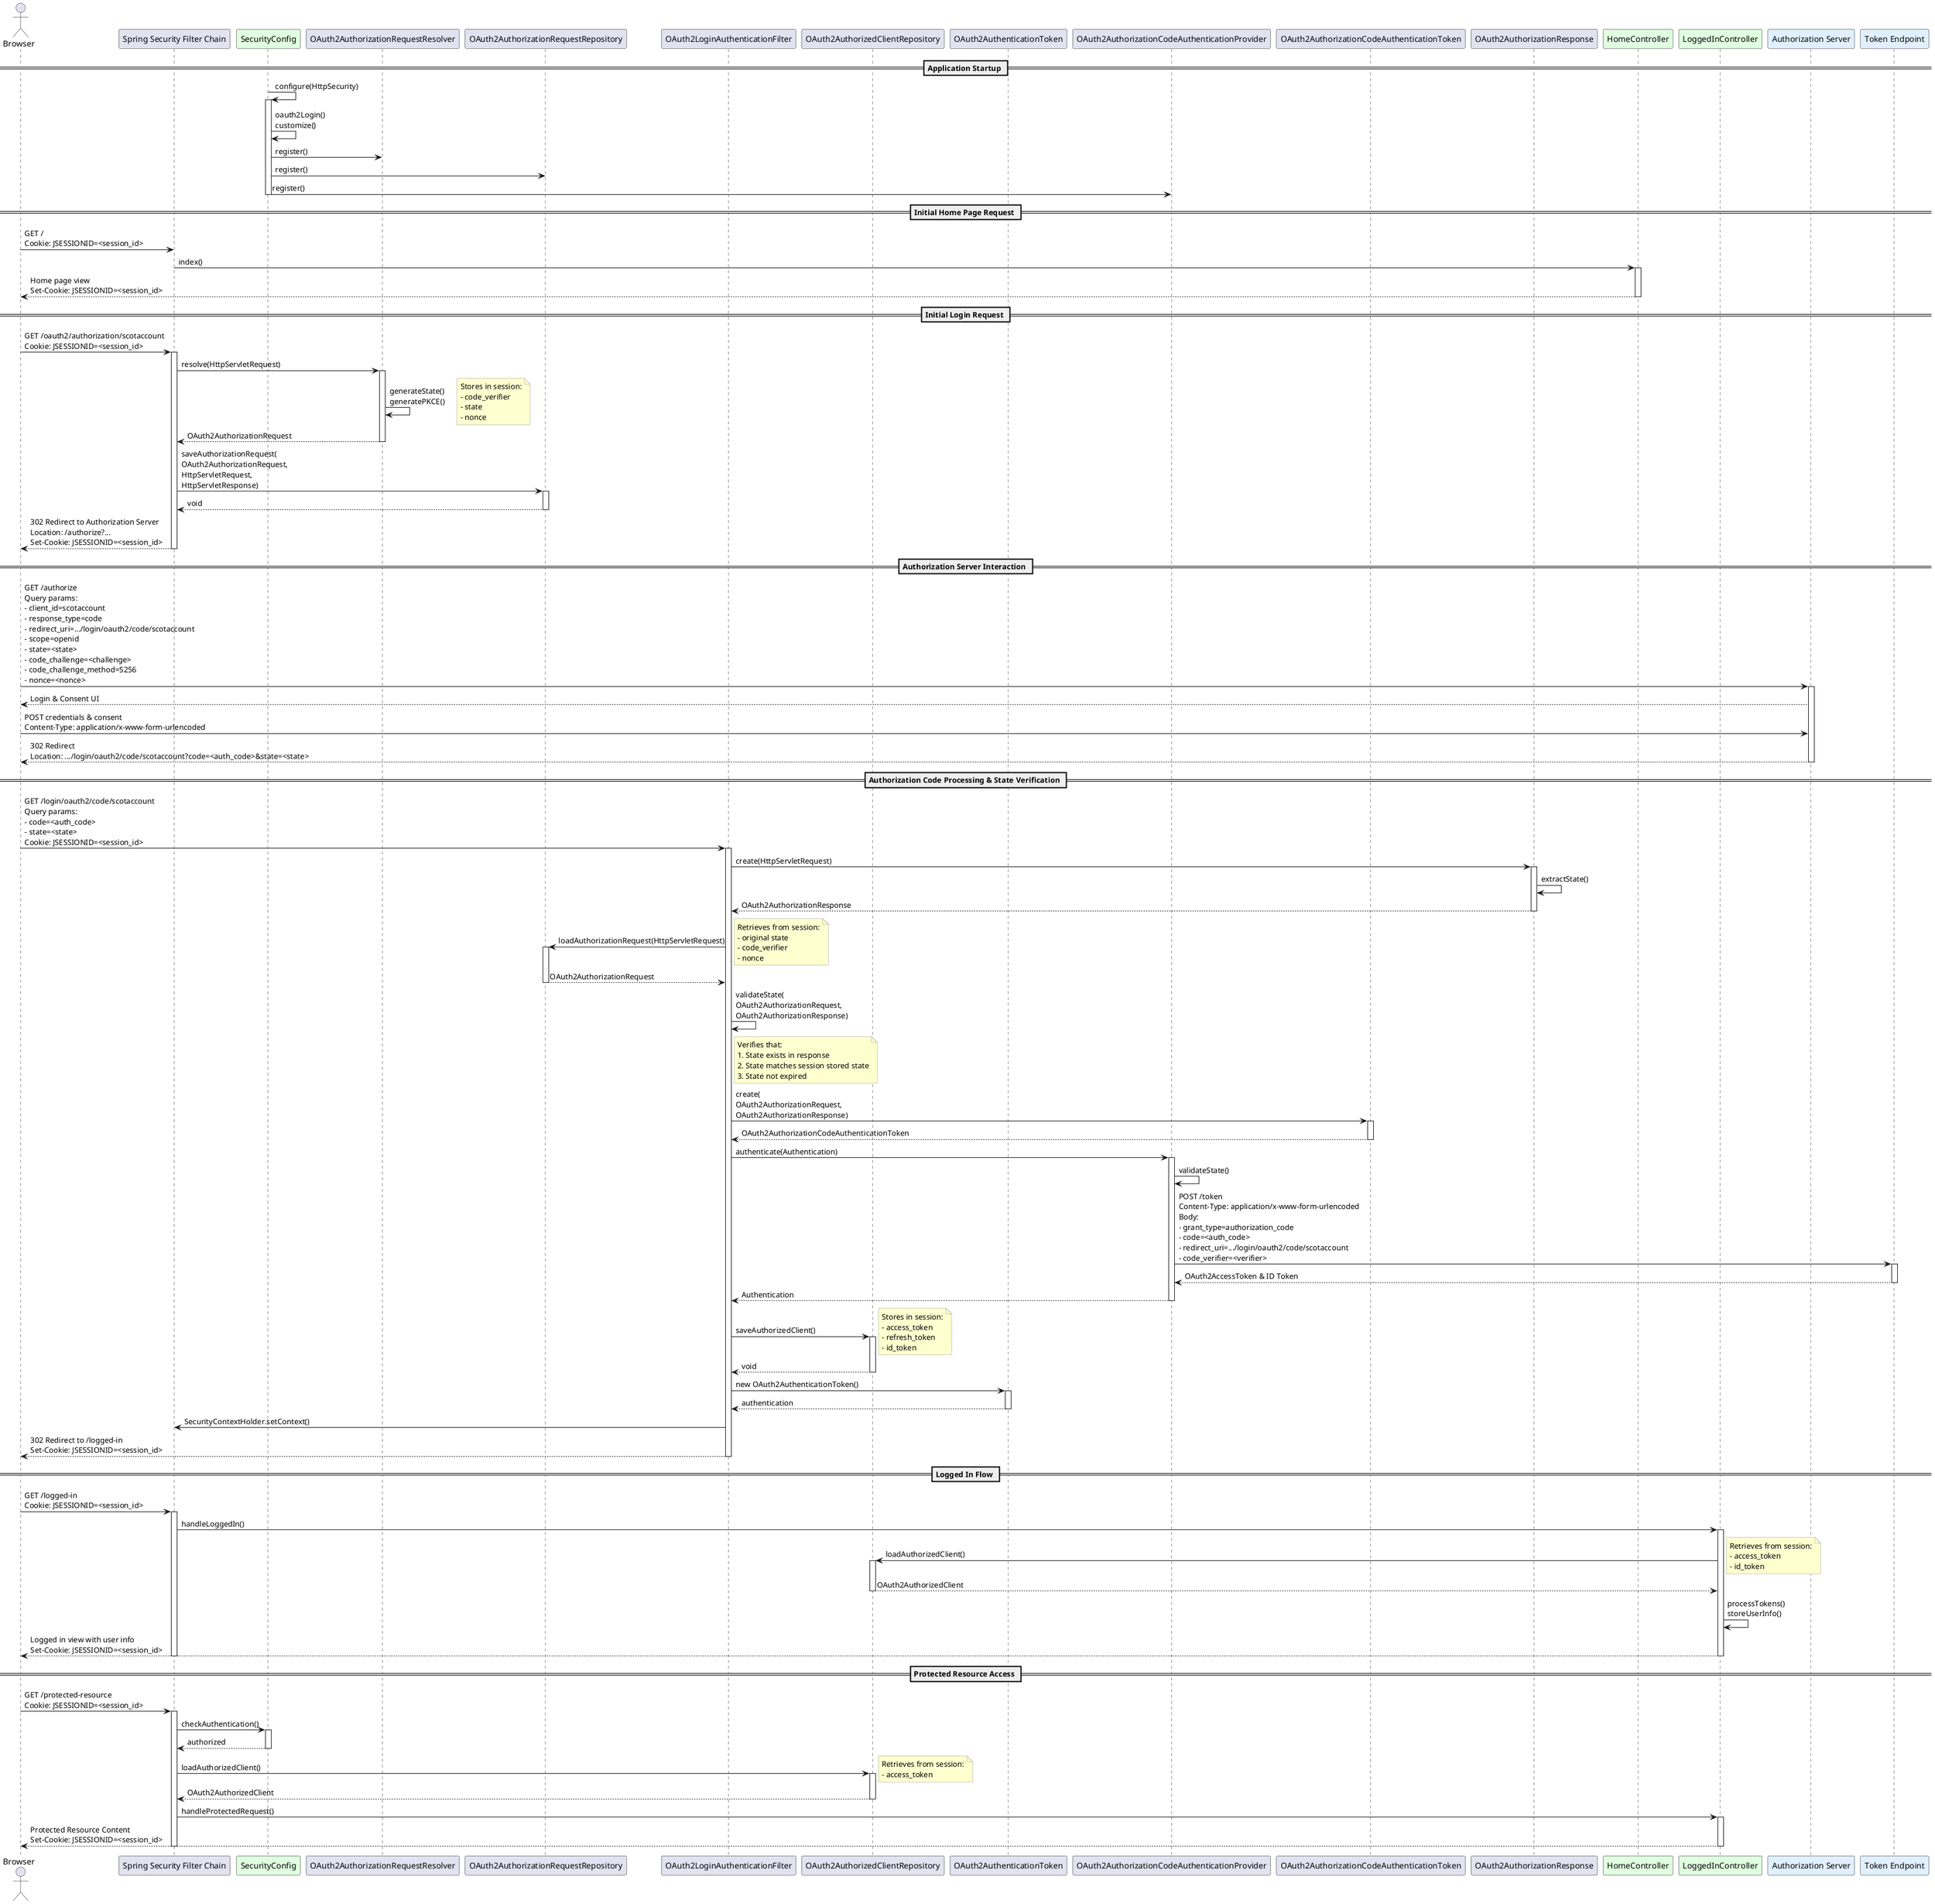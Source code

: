@startuml Spring Application Flow

skinparam noteBackgroundColor #FEFECE
skinparam noteBorderColor #999999

actor "Browser" as browser
participant "Spring Security Filter Chain" as securityFilter
participant "SecurityConfig" as secConfig #E0FFE0
participant "OAuth2AuthorizationRequestResolver" as requestResolver
participant "OAuth2AuthorizationRequestRepository" as requestRepo
participant "OAuth2LoginAuthenticationFilter" as loginFilter
participant "OAuth2AuthorizedClientRepository" as clientRepo
participant "OAuth2AuthenticationToken" as authToken
participant "OAuth2AuthorizationCodeAuthenticationProvider" as authProvider
participant "OAuth2AuthorizationCodeAuthenticationToken" as codeAuthToken
participant "OAuth2AuthorizationResponse" as authResponse
participant "HomeController" as homeCtrl #E0FFE0
participant "LoggedInController" as loggedInCtrl #E0FFE0
participant "Authorization Server" as authServer #E0F0FF
participant "Token Endpoint" as tokenEndpoint #E0F0FF

== Application Startup ==
secConfig -> secConfig: configure(HttpSecurity)
activate secConfig
secConfig -> secConfig: oauth2Login()\ncustomize()
secConfig -> requestResolver: register()
secConfig -> requestRepo: register()
secConfig -> authProvider: register()
deactivate secConfig

== Initial Home Page Request ==
browser -> securityFilter: GET /\nCookie: JSESSIONID=<session_id>
securityFilter -> homeCtrl: index()
activate homeCtrl
homeCtrl --> browser: Home page view\nSet-Cookie: JSESSIONID=<session_id>
deactivate homeCtrl

== Initial Login Request ==
browser -> securityFilter: GET /oauth2/authorization/scotaccount\nCookie: JSESSIONID=<session_id>
activate securityFilter

securityFilter -> requestResolver: resolve(HttpServletRequest)
activate requestResolver
requestResolver -> requestResolver: generateState()\ngeneratePKCE()
note right
  Stores in session:
  - code_verifier
  - state
  - nonce
end note
requestResolver --> securityFilter: OAuth2AuthorizationRequest
deactivate requestResolver

securityFilter -> requestRepo: saveAuthorizationRequest(\nOAuth2AuthorizationRequest, \nHttpServletRequest, \nHttpServletResponse)
activate requestRepo
requestRepo --> securityFilter: void
deactivate requestRepo

securityFilter --> browser: 302 Redirect to Authorization Server\nLocation: /authorize?...\nSet-Cookie: JSESSIONID=<session_id>
deactivate securityFilter

== Authorization Server Interaction ==
browser -> authServer: GET /authorize\nQuery params:\n- client_id=scotaccount\n- response_type=code\n- redirect_uri=.../login/oauth2/code/scotaccount\n- scope=openid\n- state=<state>\n- code_challenge=<challenge>\n- code_challenge_method=S256\n- nonce=<nonce>
activate authServer
authServer --> browser: Login & Consent UI
browser -> authServer: POST credentials & consent\nContent-Type: application/x-www-form-urlencoded
authServer --> browser: 302 Redirect\nLocation: .../login/oauth2/code/scotaccount?code=<auth_code>&state=<state>
deactivate authServer

== Authorization Code Processing & State Verification ==
browser -> loginFilter: GET /login/oauth2/code/scotaccount\nQuery params:\n- code=<auth_code>\n- state=<state>\nCookie: JSESSIONID=<session_id>
activate loginFilter

loginFilter -> authResponse: create(HttpServletRequest)
activate authResponse
authResponse -> authResponse: extractState()
authResponse --> loginFilter: OAuth2AuthorizationResponse
deactivate authResponse

loginFilter -> requestRepo: loadAuthorizationRequest(HttpServletRequest)
activate requestRepo
note right
  Retrieves from session:
  - original state
  - code_verifier
  - nonce
end note
requestRepo --> loginFilter: OAuth2AuthorizationRequest
deactivate requestRepo

loginFilter -> loginFilter: validateState(\nOAuth2AuthorizationRequest,\nOAuth2AuthorizationResponse)
note right of loginFilter
  Verifies that:
  1. State exists in response
  2. State matches session stored state
  3. State not expired
end note

loginFilter -> codeAuthToken: create(\nOAuth2AuthorizationRequest,\nOAuth2AuthorizationResponse)
activate codeAuthToken
codeAuthToken --> loginFilter: OAuth2AuthorizationCodeAuthenticationToken
deactivate codeAuthToken

loginFilter -> authProvider: authenticate(Authentication)
activate authProvider
authProvider -> authProvider: validateState()
authProvider -> tokenEndpoint: POST /token\nContent-Type: application/x-www-form-urlencoded\nBody:\n- grant_type=authorization_code\n- code=<auth_code>\n- redirect_uri=.../login/oauth2/code/scotaccount\n- code_verifier=<verifier>
activate tokenEndpoint
tokenEndpoint --> authProvider: OAuth2AccessToken & ID Token
deactivate tokenEndpoint
authProvider --> loginFilter: Authentication
deactivate authProvider

loginFilter -> clientRepo: saveAuthorizedClient()
activate clientRepo
note right
  Stores in session:
  - access_token
  - refresh_token
  - id_token
end note
clientRepo --> loginFilter: void
deactivate clientRepo

loginFilter -> authToken: new OAuth2AuthenticationToken()
activate authToken
authToken --> loginFilter: authentication
deactivate authToken

loginFilter -> securityFilter: SecurityContextHolder.setContext()
loginFilter --> browser: 302 Redirect to /logged-in\nSet-Cookie: JSESSIONID=<session_id>
deactivate loginFilter

== Logged In Flow ==
browser -> securityFilter: GET /logged-in\nCookie: JSESSIONID=<session_id>
activate securityFilter
securityFilter -> loggedInCtrl: handleLoggedIn()
activate loggedInCtrl

loggedInCtrl -> clientRepo: loadAuthorizedClient()
activate clientRepo
note right
  Retrieves from session:
  - access_token
  - id_token
end note
clientRepo --> loggedInCtrl: OAuth2AuthorizedClient
deactivate clientRepo

loggedInCtrl -> loggedInCtrl: processTokens()\nstoreUserInfo()
loggedInCtrl --> browser: Logged in view with user info\nSet-Cookie: JSESSIONID=<session_id>
deactivate loggedInCtrl
deactivate securityFilter

== Protected Resource Access ==
browser -> securityFilter: GET /protected-resource\nCookie: JSESSIONID=<session_id>
activate securityFilter
securityFilter -> secConfig: checkAuthentication()
activate secConfig
secConfig --> securityFilter: authorized
deactivate secConfig
securityFilter -> clientRepo: loadAuthorizedClient()
activate clientRepo
note right
  Retrieves from session:
  - access_token
end note
clientRepo --> securityFilter: OAuth2AuthorizedClient
deactivate clientRepo
securityFilter -> loggedInCtrl: handleProtectedRequest()
activate loggedInCtrl
loggedInCtrl --> browser: Protected Resource Content\nSet-Cookie: JSESSIONID=<session_id>
deactivate loggedInCtrl
deactivate securityFilter

@enduml 